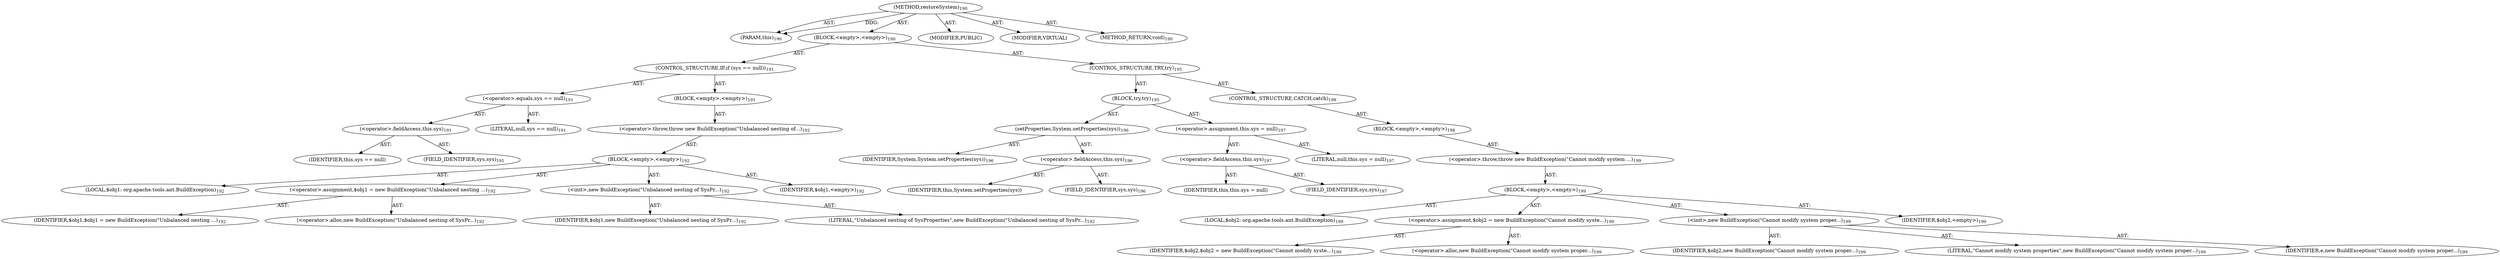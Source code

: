 digraph "restoreSystem" {  
"111669149700" [label = <(METHOD,restoreSystem)<SUB>190</SUB>> ]
"115964117007" [label = <(PARAM,this)<SUB>190</SUB>> ]
"25769803790" [label = <(BLOCK,&lt;empty&gt;,&lt;empty&gt;)<SUB>190</SUB>> ]
"47244640265" [label = <(CONTROL_STRUCTURE,IF,if (sys == null))<SUB>191</SUB>> ]
"30064771143" [label = <(&lt;operator&gt;.equals,sys == null)<SUB>191</SUB>> ]
"30064771144" [label = <(&lt;operator&gt;.fieldAccess,this.sys)<SUB>191</SUB>> ]
"68719476820" [label = <(IDENTIFIER,this,sys == null)> ]
"55834574852" [label = <(FIELD_IDENTIFIER,sys,sys)<SUB>191</SUB>> ]
"90194313225" [label = <(LITERAL,null,sys == null)<SUB>191</SUB>> ]
"25769803791" [label = <(BLOCK,&lt;empty&gt;,&lt;empty&gt;)<SUB>191</SUB>> ]
"30064771145" [label = <(&lt;operator&gt;.throw,throw new BuildException(&quot;Unbalanced nesting of...)<SUB>192</SUB>> ]
"25769803792" [label = <(BLOCK,&lt;empty&gt;,&lt;empty&gt;)<SUB>192</SUB>> ]
"94489280527" [label = <(LOCAL,$obj1: org.apache.tools.ant.BuildException)<SUB>192</SUB>> ]
"30064771146" [label = <(&lt;operator&gt;.assignment,$obj1 = new BuildException(&quot;Unbalanced nesting ...)<SUB>192</SUB>> ]
"68719476821" [label = <(IDENTIFIER,$obj1,$obj1 = new BuildException(&quot;Unbalanced nesting ...)<SUB>192</SUB>> ]
"30064771147" [label = <(&lt;operator&gt;.alloc,new BuildException(&quot;Unbalanced nesting of SysPr...)<SUB>192</SUB>> ]
"30064771148" [label = <(&lt;init&gt;,new BuildException(&quot;Unbalanced nesting of SysPr...)<SUB>192</SUB>> ]
"68719476822" [label = <(IDENTIFIER,$obj1,new BuildException(&quot;Unbalanced nesting of SysPr...)<SUB>192</SUB>> ]
"90194313226" [label = <(LITERAL,&quot;Unbalanced nesting of SysProperties&quot;,new BuildException(&quot;Unbalanced nesting of SysPr...)<SUB>192</SUB>> ]
"68719476823" [label = <(IDENTIFIER,$obj1,&lt;empty&gt;)<SUB>192</SUB>> ]
"47244640266" [label = <(CONTROL_STRUCTURE,TRY,try)<SUB>195</SUB>> ]
"25769803793" [label = <(BLOCK,try,try)<SUB>195</SUB>> ]
"30064771149" [label = <(setProperties,System.setProperties(sys))<SUB>196</SUB>> ]
"68719476824" [label = <(IDENTIFIER,System,System.setProperties(sys))<SUB>196</SUB>> ]
"30064771150" [label = <(&lt;operator&gt;.fieldAccess,this.sys)<SUB>196</SUB>> ]
"68719476825" [label = <(IDENTIFIER,this,System.setProperties(sys))> ]
"55834574853" [label = <(FIELD_IDENTIFIER,sys,sys)<SUB>196</SUB>> ]
"30064771151" [label = <(&lt;operator&gt;.assignment,this.sys = null)<SUB>197</SUB>> ]
"30064771152" [label = <(&lt;operator&gt;.fieldAccess,this.sys)<SUB>197</SUB>> ]
"68719476826" [label = <(IDENTIFIER,this,this.sys = null)> ]
"55834574854" [label = <(FIELD_IDENTIFIER,sys,sys)<SUB>197</SUB>> ]
"90194313227" [label = <(LITERAL,null,this.sys = null)<SUB>197</SUB>> ]
"47244640267" [label = <(CONTROL_STRUCTURE,CATCH,catch)<SUB>198</SUB>> ]
"25769803794" [label = <(BLOCK,&lt;empty&gt;,&lt;empty&gt;)<SUB>198</SUB>> ]
"30064771153" [label = <(&lt;operator&gt;.throw,throw new BuildException(&quot;Cannot modify system ...)<SUB>199</SUB>> ]
"25769803795" [label = <(BLOCK,&lt;empty&gt;,&lt;empty&gt;)<SUB>199</SUB>> ]
"94489280528" [label = <(LOCAL,$obj2: org.apache.tools.ant.BuildException)<SUB>199</SUB>> ]
"30064771154" [label = <(&lt;operator&gt;.assignment,$obj2 = new BuildException(&quot;Cannot modify syste...)<SUB>199</SUB>> ]
"68719476827" [label = <(IDENTIFIER,$obj2,$obj2 = new BuildException(&quot;Cannot modify syste...)<SUB>199</SUB>> ]
"30064771155" [label = <(&lt;operator&gt;.alloc,new BuildException(&quot;Cannot modify system proper...)<SUB>199</SUB>> ]
"30064771156" [label = <(&lt;init&gt;,new BuildException(&quot;Cannot modify system proper...)<SUB>199</SUB>> ]
"68719476828" [label = <(IDENTIFIER,$obj2,new BuildException(&quot;Cannot modify system proper...)<SUB>199</SUB>> ]
"90194313228" [label = <(LITERAL,&quot;Cannot modify system properties&quot;,new BuildException(&quot;Cannot modify system proper...)<SUB>199</SUB>> ]
"68719476829" [label = <(IDENTIFIER,e,new BuildException(&quot;Cannot modify system proper...)<SUB>199</SUB>> ]
"68719476830" [label = <(IDENTIFIER,$obj2,&lt;empty&gt;)<SUB>199</SUB>> ]
"133143986194" [label = <(MODIFIER,PUBLIC)> ]
"133143986195" [label = <(MODIFIER,VIRTUAL)> ]
"128849018884" [label = <(METHOD_RETURN,void)<SUB>190</SUB>> ]
  "111669149700" -> "115964117007"  [ label = "AST: "] 
  "111669149700" -> "25769803790"  [ label = "AST: "] 
  "111669149700" -> "133143986194"  [ label = "AST: "] 
  "111669149700" -> "133143986195"  [ label = "AST: "] 
  "111669149700" -> "128849018884"  [ label = "AST: "] 
  "25769803790" -> "47244640265"  [ label = "AST: "] 
  "25769803790" -> "47244640266"  [ label = "AST: "] 
  "47244640265" -> "30064771143"  [ label = "AST: "] 
  "47244640265" -> "25769803791"  [ label = "AST: "] 
  "30064771143" -> "30064771144"  [ label = "AST: "] 
  "30064771143" -> "90194313225"  [ label = "AST: "] 
  "30064771144" -> "68719476820"  [ label = "AST: "] 
  "30064771144" -> "55834574852"  [ label = "AST: "] 
  "25769803791" -> "30064771145"  [ label = "AST: "] 
  "30064771145" -> "25769803792"  [ label = "AST: "] 
  "25769803792" -> "94489280527"  [ label = "AST: "] 
  "25769803792" -> "30064771146"  [ label = "AST: "] 
  "25769803792" -> "30064771148"  [ label = "AST: "] 
  "25769803792" -> "68719476823"  [ label = "AST: "] 
  "30064771146" -> "68719476821"  [ label = "AST: "] 
  "30064771146" -> "30064771147"  [ label = "AST: "] 
  "30064771148" -> "68719476822"  [ label = "AST: "] 
  "30064771148" -> "90194313226"  [ label = "AST: "] 
  "47244640266" -> "25769803793"  [ label = "AST: "] 
  "47244640266" -> "47244640267"  [ label = "AST: "] 
  "25769803793" -> "30064771149"  [ label = "AST: "] 
  "25769803793" -> "30064771151"  [ label = "AST: "] 
  "30064771149" -> "68719476824"  [ label = "AST: "] 
  "30064771149" -> "30064771150"  [ label = "AST: "] 
  "30064771150" -> "68719476825"  [ label = "AST: "] 
  "30064771150" -> "55834574853"  [ label = "AST: "] 
  "30064771151" -> "30064771152"  [ label = "AST: "] 
  "30064771151" -> "90194313227"  [ label = "AST: "] 
  "30064771152" -> "68719476826"  [ label = "AST: "] 
  "30064771152" -> "55834574854"  [ label = "AST: "] 
  "47244640267" -> "25769803794"  [ label = "AST: "] 
  "25769803794" -> "30064771153"  [ label = "AST: "] 
  "30064771153" -> "25769803795"  [ label = "AST: "] 
  "25769803795" -> "94489280528"  [ label = "AST: "] 
  "25769803795" -> "30064771154"  [ label = "AST: "] 
  "25769803795" -> "30064771156"  [ label = "AST: "] 
  "25769803795" -> "68719476830"  [ label = "AST: "] 
  "30064771154" -> "68719476827"  [ label = "AST: "] 
  "30064771154" -> "30064771155"  [ label = "AST: "] 
  "30064771156" -> "68719476828"  [ label = "AST: "] 
  "30064771156" -> "90194313228"  [ label = "AST: "] 
  "30064771156" -> "68719476829"  [ label = "AST: "] 
  "111669149700" -> "115964117007"  [ label = "DDG: "] 
}
